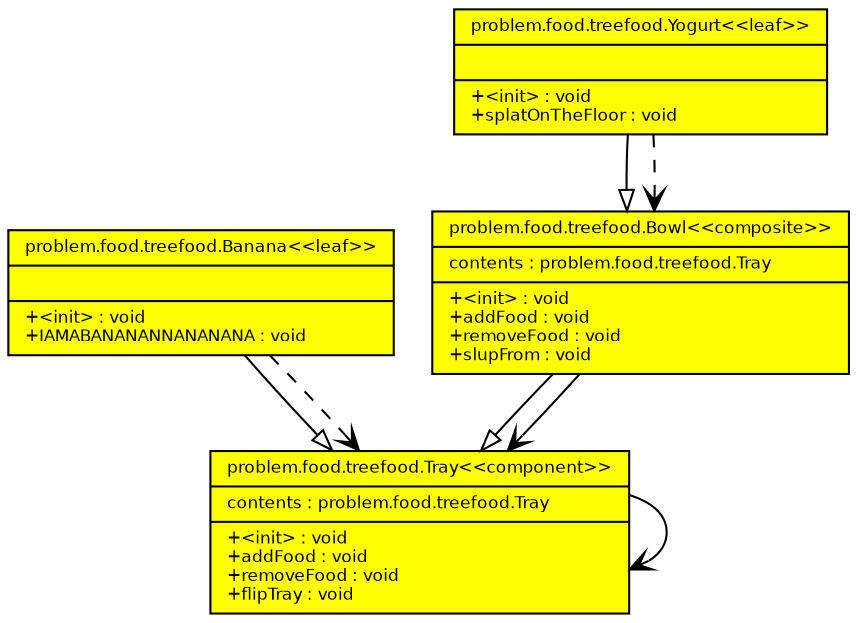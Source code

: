 digraph G {
fontname = "Bitstream Vera Sans"
fontsize = 8
node [
fontname = "Bitstream Vera Sans"
fontsize = 8
shape = "record"
]
edge [
fontname = "Bitstream Vera Sans"
fontsize = 8
]
problemfoodtreefoodBanana [
fillcolor=yellow, style=filled,
label = "{problem.food.treefood.Banana
\<\<leaf\>\>\l||+\<init\> : void\l+IAMABANANANNANANANA : void\l}"
]
problemfoodtreefoodBowl [
fillcolor=yellow, style=filled,
label = "{problem.food.treefood.Bowl
\<\<composite\>\>\l|contents : problem.food.treefood.Tray\l|+\<init\> : void\l+addFood : void\l+removeFood : void\l+slupFrom : void\l}"
]
problemfoodtreefoodTray [
fillcolor=yellow, style=filled,
label = "{problem.food.treefood.Tray
\<\<component\>\>\l|contents : problem.food.treefood.Tray\l|+\<init\> : void\l+addFood : void\l+removeFood : void\l+flipTray : void\l}"
]
problemfoodtreefoodYogurt [
fillcolor=yellow, style=filled,
label = "{problem.food.treefood.Yogurt
\<\<leaf\>\>\l||+\<init\> : void\l+splatOnTheFloor : void\l}"
]
edge [ arrowhead = "empty", style = "none"  ]
problemfoodtreefoodBanana -> problemfoodtreefoodTray
edge [ arrowhead = "empty", style = "none"  ]
problemfoodtreefoodBowl -> problemfoodtreefoodTray
edge [ arrowhead = "empty", style = "none"  ]
problemfoodtreefoodYogurt -> problemfoodtreefoodBowl
edge [ arrowhead = "vee", style = "dashed" 
 ]
problemfoodtreefoodBanana -> problemfoodtreefoodTray
edge [ arrowhead = "vee", style = "dashed" 
 ]
problemfoodtreefoodYogurt -> problemfoodtreefoodBowl
edge [ arrowhead = "vee", style = "none" 
 ]
problemfoodtreefoodTray -> problemfoodtreefoodTray
edge [ arrowhead = "vee", style = "none" 
 ]
problemfoodtreefoodBowl -> problemfoodtreefoodTray
}
